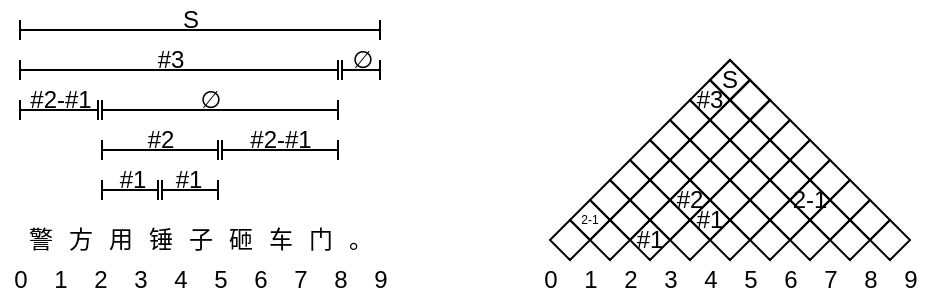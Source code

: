 <mxfile version="15.1.2" type="github" pages="2">
  <diagram id="EyFmpGivz5z6K1X25vsu" name="第 1 页">
    <mxGraphModel dx="539" dy="321" grid="1" gridSize="10" guides="1" tooltips="1" connect="1" arrows="1" fold="1" page="1" pageScale="1" pageWidth="827" pageHeight="1169" math="0" shadow="0">
      <root>
        <mxCell id="0" />
        <mxCell id="1" parent="0" />
        <mxCell id="eCSi_L9bbj4N2d2f0AKq-4" value="方" style="text;html=1;resizable=0;autosize=1;align=center;verticalAlign=middle;points=[];fillColor=none;strokeColor=none;rounded=0;" vertex="1" parent="1">
          <mxGeometry x="100" y="200" width="30" height="20" as="geometry" />
        </mxCell>
        <mxCell id="eCSi_L9bbj4N2d2f0AKq-7" value="警" style="text;html=1;resizable=0;autosize=1;align=center;verticalAlign=middle;points=[];fillColor=none;strokeColor=none;rounded=0;" vertex="1" parent="1">
          <mxGeometry x="80" y="200" width="30" height="20" as="geometry" />
        </mxCell>
        <mxCell id="eCSi_L9bbj4N2d2f0AKq-8" value="用" style="text;html=1;resizable=0;autosize=1;align=center;verticalAlign=middle;points=[];fillColor=none;strokeColor=none;rounded=0;" vertex="1" parent="1">
          <mxGeometry x="120" y="200" width="30" height="20" as="geometry" />
        </mxCell>
        <mxCell id="eCSi_L9bbj4N2d2f0AKq-9" value="锤" style="text;html=1;resizable=0;autosize=1;align=center;verticalAlign=middle;points=[];fillColor=none;strokeColor=none;rounded=0;" vertex="1" parent="1">
          <mxGeometry x="140" y="200" width="30" height="20" as="geometry" />
        </mxCell>
        <mxCell id="eCSi_L9bbj4N2d2f0AKq-10" value="子" style="text;html=1;resizable=0;autosize=1;align=center;verticalAlign=middle;points=[];fillColor=none;strokeColor=none;rounded=0;" vertex="1" parent="1">
          <mxGeometry x="160" y="200" width="30" height="20" as="geometry" />
        </mxCell>
        <mxCell id="eCSi_L9bbj4N2d2f0AKq-11" value="砸" style="text;html=1;resizable=0;autosize=1;align=center;verticalAlign=middle;points=[];fillColor=none;strokeColor=none;rounded=0;" vertex="1" parent="1">
          <mxGeometry x="180" y="200" width="30" height="20" as="geometry" />
        </mxCell>
        <mxCell id="eCSi_L9bbj4N2d2f0AKq-12" value="车" style="text;html=1;resizable=0;autosize=1;align=center;verticalAlign=middle;points=[];fillColor=none;strokeColor=none;rounded=0;" vertex="1" parent="1">
          <mxGeometry x="200" y="200" width="30" height="20" as="geometry" />
        </mxCell>
        <mxCell id="eCSi_L9bbj4N2d2f0AKq-13" value="门" style="text;html=1;resizable=0;autosize=1;align=center;verticalAlign=middle;points=[];fillColor=none;strokeColor=none;rounded=0;" vertex="1" parent="1">
          <mxGeometry x="220" y="200" width="30" height="20" as="geometry" />
        </mxCell>
        <mxCell id="eCSi_L9bbj4N2d2f0AKq-14" value="。" style="text;html=1;resizable=0;autosize=1;align=center;verticalAlign=middle;points=[];fillColor=none;strokeColor=none;rounded=0;" vertex="1" parent="1">
          <mxGeometry x="240" y="200" width="30" height="20" as="geometry" />
        </mxCell>
        <mxCell id="eCSi_L9bbj4N2d2f0AKq-15" value="0" style="text;html=1;resizable=0;autosize=1;align=center;verticalAlign=middle;points=[];fillColor=none;strokeColor=none;rounded=0;" vertex="1" parent="1">
          <mxGeometry x="75" y="220" width="20" height="20" as="geometry" />
        </mxCell>
        <mxCell id="eCSi_L9bbj4N2d2f0AKq-16" value="1" style="text;html=1;resizable=0;autosize=1;align=center;verticalAlign=middle;points=[];fillColor=none;strokeColor=none;rounded=0;" vertex="1" parent="1">
          <mxGeometry x="95" y="220" width="20" height="20" as="geometry" />
        </mxCell>
        <mxCell id="eCSi_L9bbj4N2d2f0AKq-17" value="2" style="text;html=1;resizable=0;autosize=1;align=center;verticalAlign=middle;points=[];fillColor=none;strokeColor=none;rounded=0;" vertex="1" parent="1">
          <mxGeometry x="115" y="220" width="20" height="20" as="geometry" />
        </mxCell>
        <mxCell id="eCSi_L9bbj4N2d2f0AKq-18" value="3" style="text;html=1;resizable=0;autosize=1;align=center;verticalAlign=middle;points=[];fillColor=none;strokeColor=none;rounded=0;" vertex="1" parent="1">
          <mxGeometry x="135" y="220" width="20" height="20" as="geometry" />
        </mxCell>
        <mxCell id="eCSi_L9bbj4N2d2f0AKq-19" value="4" style="text;html=1;resizable=0;autosize=1;align=center;verticalAlign=middle;points=[];fillColor=none;strokeColor=none;rounded=0;" vertex="1" parent="1">
          <mxGeometry x="155" y="220" width="20" height="20" as="geometry" />
        </mxCell>
        <mxCell id="eCSi_L9bbj4N2d2f0AKq-20" value="5" style="text;html=1;resizable=0;autosize=1;align=center;verticalAlign=middle;points=[];fillColor=none;strokeColor=none;rounded=0;" vertex="1" parent="1">
          <mxGeometry x="175" y="220" width="20" height="20" as="geometry" />
        </mxCell>
        <mxCell id="eCSi_L9bbj4N2d2f0AKq-21" value="6" style="text;html=1;resizable=0;autosize=1;align=center;verticalAlign=middle;points=[];fillColor=none;strokeColor=none;rounded=0;" vertex="1" parent="1">
          <mxGeometry x="195" y="220" width="20" height="20" as="geometry" />
        </mxCell>
        <mxCell id="eCSi_L9bbj4N2d2f0AKq-22" value="7" style="text;html=1;resizable=0;autosize=1;align=center;verticalAlign=middle;points=[];fillColor=none;strokeColor=none;rounded=0;" vertex="1" parent="1">
          <mxGeometry x="215" y="220" width="20" height="20" as="geometry" />
        </mxCell>
        <mxCell id="eCSi_L9bbj4N2d2f0AKq-23" value="8" style="text;html=1;resizable=0;autosize=1;align=center;verticalAlign=middle;points=[];fillColor=none;strokeColor=none;rounded=0;" vertex="1" parent="1">
          <mxGeometry x="235" y="220" width="20" height="20" as="geometry" />
        </mxCell>
        <mxCell id="eCSi_L9bbj4N2d2f0AKq-24" value="9" style="text;html=1;resizable=0;autosize=1;align=center;verticalAlign=middle;points=[];fillColor=none;strokeColor=none;rounded=0;" vertex="1" parent="1">
          <mxGeometry x="255" y="220" width="20" height="20" as="geometry" />
        </mxCell>
        <mxCell id="eCSi_L9bbj4N2d2f0AKq-25" value="" style="shape=crossbar;whiteSpace=wrap;html=1;rounded=1;" vertex="1" parent="1">
          <mxGeometry x="85" y="120" width="159" height="10" as="geometry" />
        </mxCell>
        <mxCell id="eCSi_L9bbj4N2d2f0AKq-26" value="" style="shape=crossbar;whiteSpace=wrap;html=1;rounded=1;" vertex="1" parent="1">
          <mxGeometry x="246" y="120" width="19" height="10" as="geometry" />
        </mxCell>
        <mxCell id="eCSi_L9bbj4N2d2f0AKq-27" value="" style="shape=crossbar;whiteSpace=wrap;html=1;rounded=1;" vertex="1" parent="1">
          <mxGeometry x="85" y="140" width="39" height="10" as="geometry" />
        </mxCell>
        <mxCell id="eCSi_L9bbj4N2d2f0AKq-28" value="" style="shape=crossbar;whiteSpace=wrap;html=1;rounded=1;" vertex="1" parent="1">
          <mxGeometry x="126" y="140" width="118" height="10" as="geometry" />
        </mxCell>
        <mxCell id="eCSi_L9bbj4N2d2f0AKq-29" value="" style="shape=crossbar;whiteSpace=wrap;html=1;rounded=1;" vertex="1" parent="1">
          <mxGeometry x="126" y="160" width="58" height="10" as="geometry" />
        </mxCell>
        <mxCell id="eCSi_L9bbj4N2d2f0AKq-32" value="" style="shape=crossbar;whiteSpace=wrap;html=1;rounded=1;" vertex="1" parent="1">
          <mxGeometry x="126" y="180" width="28" height="10" as="geometry" />
        </mxCell>
        <mxCell id="eCSi_L9bbj4N2d2f0AKq-34" value="" style="shape=crossbar;whiteSpace=wrap;html=1;rounded=1;" vertex="1" parent="1">
          <mxGeometry x="186" y="160" width="58" height="10" as="geometry" />
        </mxCell>
        <mxCell id="eCSi_L9bbj4N2d2f0AKq-36" value="" style="shape=crossbar;whiteSpace=wrap;html=1;rounded=1;" vertex="1" parent="1">
          <mxGeometry x="85" y="100" width="180" height="10" as="geometry" />
        </mxCell>
        <mxCell id="eCSi_L9bbj4N2d2f0AKq-38" value="" style="shape=crossbar;whiteSpace=wrap;html=1;rounded=1;" vertex="1" parent="1">
          <mxGeometry x="156" y="180" width="28" height="10" as="geometry" />
        </mxCell>
        <mxCell id="eCSi_L9bbj4N2d2f0AKq-40" value="S" style="text;html=1;resizable=0;autosize=1;align=center;verticalAlign=middle;points=[];fillColor=none;strokeColor=none;rounded=0;" vertex="1" parent="1">
          <mxGeometry x="160" y="90" width="20" height="20" as="geometry" />
        </mxCell>
        <mxCell id="eCSi_L9bbj4N2d2f0AKq-41" value="#3" style="text;html=1;resizable=0;autosize=1;align=center;verticalAlign=middle;points=[];fillColor=none;strokeColor=none;rounded=0;" vertex="1" parent="1">
          <mxGeometry x="145" y="110" width="30" height="20" as="geometry" />
        </mxCell>
        <mxCell id="eCSi_L9bbj4N2d2f0AKq-43" value="&lt;span class=&quot;fontstyle0&quot;&gt;∅&lt;/span&gt; &lt;br/&gt;" style="text;html=1;align=center;verticalAlign=middle;resizable=0;points=[];autosize=1;strokeColor=none;fillColor=none;" vertex="1" parent="1">
          <mxGeometry x="246" y="110" width="20" height="20" as="geometry" />
        </mxCell>
        <mxCell id="eCSi_L9bbj4N2d2f0AKq-44" value="#2-#1" style="text;html=1;resizable=0;autosize=1;align=center;verticalAlign=middle;points=[];fillColor=none;strokeColor=none;rounded=0;" vertex="1" parent="1">
          <mxGeometry x="79.5" y="130" width="50" height="20" as="geometry" />
        </mxCell>
        <mxCell id="eCSi_L9bbj4N2d2f0AKq-45" value="&lt;span class=&quot;fontstyle0&quot;&gt;∅&lt;/span&gt; &lt;br/&gt;" style="text;html=1;align=center;verticalAlign=middle;resizable=0;points=[];autosize=1;strokeColor=none;fillColor=none;" vertex="1" parent="1">
          <mxGeometry x="170" y="130" width="20" height="20" as="geometry" />
        </mxCell>
        <mxCell id="eCSi_L9bbj4N2d2f0AKq-46" value="#2" style="text;html=1;resizable=0;autosize=1;align=center;verticalAlign=middle;points=[];fillColor=none;strokeColor=none;rounded=0;" vertex="1" parent="1">
          <mxGeometry x="140" y="150" width="30" height="20" as="geometry" />
        </mxCell>
        <mxCell id="eCSi_L9bbj4N2d2f0AKq-47" value="#2-#1" style="text;html=1;resizable=0;autosize=1;align=center;verticalAlign=middle;points=[];fillColor=none;strokeColor=none;rounded=0;" vertex="1" parent="1">
          <mxGeometry x="190" y="150" width="50" height="20" as="geometry" />
        </mxCell>
        <mxCell id="eCSi_L9bbj4N2d2f0AKq-48" value="#1" style="text;html=1;resizable=0;autosize=1;align=center;verticalAlign=middle;points=[];fillColor=none;strokeColor=none;rounded=0;" vertex="1" parent="1">
          <mxGeometry x="126" y="170" width="30" height="20" as="geometry" />
        </mxCell>
        <mxCell id="eCSi_L9bbj4N2d2f0AKq-49" value="#1" style="text;html=1;resizable=0;autosize=1;align=center;verticalAlign=middle;points=[];fillColor=none;strokeColor=none;rounded=0;" vertex="1" parent="1">
          <mxGeometry x="154" y="170" width="30" height="20" as="geometry" />
        </mxCell>
        <mxCell id="my40iXNrcOIp3V7DHeEf-1" value="" style="strokeWidth=1;html=1;shape=mxgraph.flowchart.decision;whiteSpace=wrap;fillColor=none;" vertex="1" parent="1">
          <mxGeometry x="430" y="120" width="20" height="20" as="geometry" />
        </mxCell>
        <mxCell id="my40iXNrcOIp3V7DHeEf-2" value="" style="strokeWidth=1;html=1;shape=mxgraph.flowchart.decision;whiteSpace=wrap;fillColor=none;" vertex="1" parent="1">
          <mxGeometry x="440" y="130" width="20" height="20" as="geometry" />
        </mxCell>
        <mxCell id="my40iXNrcOIp3V7DHeEf-3" value="" style="strokeWidth=1;html=1;shape=mxgraph.flowchart.decision;whiteSpace=wrap;fillColor=none;" vertex="1" parent="1">
          <mxGeometry x="450" y="140" width="20" height="20" as="geometry" />
        </mxCell>
        <mxCell id="my40iXNrcOIp3V7DHeEf-4" value="" style="strokeWidth=1;html=1;shape=mxgraph.flowchart.decision;whiteSpace=wrap;fillColor=none;" vertex="1" parent="1">
          <mxGeometry x="460" y="150" width="20" height="20" as="geometry" />
        </mxCell>
        <mxCell id="my40iXNrcOIp3V7DHeEf-5" value="" style="strokeWidth=1;html=1;shape=mxgraph.flowchart.decision;whiteSpace=wrap;fillColor=none;" vertex="1" parent="1">
          <mxGeometry x="470" y="160" width="20" height="20" as="geometry" />
        </mxCell>
        <mxCell id="my40iXNrcOIp3V7DHeEf-6" value="" style="strokeWidth=1;html=1;shape=mxgraph.flowchart.decision;whiteSpace=wrap;fillColor=none;" vertex="1" parent="1">
          <mxGeometry x="480" y="170" width="20" height="20" as="geometry" />
        </mxCell>
        <mxCell id="my40iXNrcOIp3V7DHeEf-7" value="" style="strokeWidth=1;html=1;shape=mxgraph.flowchart.decision;whiteSpace=wrap;fillColor=none;" vertex="1" parent="1">
          <mxGeometry x="490" y="180" width="20" height="20" as="geometry" />
        </mxCell>
        <mxCell id="my40iXNrcOIp3V7DHeEf-8" value="" style="strokeWidth=1;html=1;shape=mxgraph.flowchart.decision;whiteSpace=wrap;fillColor=none;" vertex="1" parent="1">
          <mxGeometry x="500" y="190" width="20" height="20" as="geometry" />
        </mxCell>
        <mxCell id="my40iXNrcOIp3V7DHeEf-9" value="" style="strokeWidth=1;html=1;shape=mxgraph.flowchart.decision;whiteSpace=wrap;fillColor=none;" vertex="1" parent="1">
          <mxGeometry x="510" y="200" width="20" height="20" as="geometry" />
        </mxCell>
        <mxCell id="my40iXNrcOIp3V7DHeEf-10" value="S" style="strokeWidth=1;html=1;shape=mxgraph.flowchart.decision;whiteSpace=wrap;fillColor=none;" vertex="1" parent="1">
          <mxGeometry x="430" y="120" width="20" height="20" as="geometry" />
        </mxCell>
        <mxCell id="my40iXNrcOIp3V7DHeEf-11" value="" style="strokeWidth=1;html=1;shape=mxgraph.flowchart.decision;whiteSpace=wrap;fillColor=none;" vertex="1" parent="1">
          <mxGeometry x="440" y="130" width="20" height="20" as="geometry" />
        </mxCell>
        <mxCell id="my40iXNrcOIp3V7DHeEf-12" value="" style="strokeWidth=1;html=1;shape=mxgraph.flowchart.decision;whiteSpace=wrap;fillColor=none;" vertex="1" parent="1">
          <mxGeometry x="440" y="150" width="20" height="20" as="geometry" />
        </mxCell>
        <mxCell id="my40iXNrcOIp3V7DHeEf-13" value="" style="strokeWidth=1;html=1;shape=mxgraph.flowchart.decision;whiteSpace=wrap;fillColor=none;" vertex="1" parent="1">
          <mxGeometry x="450" y="160" width="20" height="20" as="geometry" />
        </mxCell>
        <mxCell id="my40iXNrcOIp3V7DHeEf-14" value="" style="strokeWidth=1;html=1;shape=mxgraph.flowchart.decision;whiteSpace=wrap;fillColor=none;" vertex="1" parent="1">
          <mxGeometry x="460" y="170" width="20" height="20" as="geometry" />
        </mxCell>
        <mxCell id="my40iXNrcOIp3V7DHeEf-15" value="2-1" style="strokeWidth=1;html=1;shape=mxgraph.flowchart.decision;whiteSpace=wrap;fillColor=none;" vertex="1" parent="1">
          <mxGeometry x="470" y="180" width="20" height="20" as="geometry" />
        </mxCell>
        <mxCell id="my40iXNrcOIp3V7DHeEf-16" value="" style="strokeWidth=1;html=1;shape=mxgraph.flowchart.decision;whiteSpace=wrap;fillColor=none;" vertex="1" parent="1">
          <mxGeometry x="480" y="190" width="20" height="20" as="geometry" />
        </mxCell>
        <mxCell id="my40iXNrcOIp3V7DHeEf-17" value="" style="strokeWidth=1;html=1;shape=mxgraph.flowchart.decision;whiteSpace=wrap;fillColor=none;" vertex="1" parent="1">
          <mxGeometry x="490" y="200" width="20" height="20" as="geometry" />
        </mxCell>
        <mxCell id="my40iXNrcOIp3V7DHeEf-18" value="#3" style="strokeWidth=1;html=1;shape=mxgraph.flowchart.decision;whiteSpace=wrap;fillColor=none;" vertex="1" parent="1">
          <mxGeometry x="420" y="130" width="20" height="20" as="geometry" />
        </mxCell>
        <mxCell id="my40iXNrcOIp3V7DHeEf-19" value="" style="strokeWidth=1;html=1;shape=mxgraph.flowchart.decision;whiteSpace=wrap;fillColor=none;" vertex="1" parent="1">
          <mxGeometry x="430" y="140" width="20" height="20" as="geometry" />
        </mxCell>
        <mxCell id="my40iXNrcOIp3V7DHeEf-20" value="" style="strokeWidth=1;html=1;shape=mxgraph.flowchart.decision;whiteSpace=wrap;fillColor=none;" vertex="1" parent="1">
          <mxGeometry x="430" y="160" width="20" height="20" as="geometry" />
        </mxCell>
        <mxCell id="my40iXNrcOIp3V7DHeEf-21" value="" style="strokeWidth=1;html=1;shape=mxgraph.flowchart.decision;whiteSpace=wrap;fillColor=none;" vertex="1" parent="1">
          <mxGeometry x="440" y="170" width="20" height="20" as="geometry" />
        </mxCell>
        <mxCell id="my40iXNrcOIp3V7DHeEf-22" value="" style="strokeWidth=1;html=1;shape=mxgraph.flowchart.decision;whiteSpace=wrap;fillColor=none;" vertex="1" parent="1">
          <mxGeometry x="450" y="180" width="20" height="20" as="geometry" />
        </mxCell>
        <mxCell id="my40iXNrcOIp3V7DHeEf-23" value="" style="strokeWidth=1;html=1;shape=mxgraph.flowchart.decision;whiteSpace=wrap;fillColor=none;" vertex="1" parent="1">
          <mxGeometry x="460" y="190" width="20" height="20" as="geometry" />
        </mxCell>
        <mxCell id="my40iXNrcOIp3V7DHeEf-24" value="" style="strokeWidth=1;html=1;shape=mxgraph.flowchart.decision;whiteSpace=wrap;fillColor=none;" vertex="1" parent="1">
          <mxGeometry x="470" y="200" width="20" height="20" as="geometry" />
        </mxCell>
        <mxCell id="my40iXNrcOIp3V7DHeEf-25" value="" style="strokeWidth=1;html=1;shape=mxgraph.flowchart.decision;whiteSpace=wrap;fillColor=none;" vertex="1" parent="1">
          <mxGeometry x="410" y="140" width="20" height="20" as="geometry" />
        </mxCell>
        <mxCell id="my40iXNrcOIp3V7DHeEf-26" value="" style="strokeWidth=1;html=1;shape=mxgraph.flowchart.decision;whiteSpace=wrap;fillColor=none;" vertex="1" parent="1">
          <mxGeometry x="420" y="150" width="20" height="20" as="geometry" />
        </mxCell>
        <mxCell id="my40iXNrcOIp3V7DHeEf-27" value="" style="strokeWidth=1;html=1;shape=mxgraph.flowchart.decision;whiteSpace=wrap;fillColor=none;" vertex="1" parent="1">
          <mxGeometry x="420" y="170" width="20" height="20" as="geometry" />
        </mxCell>
        <mxCell id="my40iXNrcOIp3V7DHeEf-28" value="" style="strokeWidth=1;html=1;shape=mxgraph.flowchart.decision;whiteSpace=wrap;fillColor=none;" vertex="1" parent="1">
          <mxGeometry x="430" y="180" width="20" height="20" as="geometry" />
        </mxCell>
        <mxCell id="my40iXNrcOIp3V7DHeEf-29" value="" style="strokeWidth=1;html=1;shape=mxgraph.flowchart.decision;whiteSpace=wrap;fillColor=none;" vertex="1" parent="1">
          <mxGeometry x="440" y="190" width="20" height="20" as="geometry" />
        </mxCell>
        <mxCell id="my40iXNrcOIp3V7DHeEf-30" value="" style="strokeWidth=1;html=1;shape=mxgraph.flowchart.decision;whiteSpace=wrap;fillColor=none;" vertex="1" parent="1">
          <mxGeometry x="450" y="200" width="20" height="20" as="geometry" />
        </mxCell>
        <mxCell id="my40iXNrcOIp3V7DHeEf-31" value="" style="strokeWidth=1;html=1;shape=mxgraph.flowchart.decision;whiteSpace=wrap;fillColor=none;" vertex="1" parent="1">
          <mxGeometry x="400" y="150" width="20" height="20" as="geometry" />
        </mxCell>
        <mxCell id="my40iXNrcOIp3V7DHeEf-32" value="" style="strokeWidth=1;html=1;shape=mxgraph.flowchart.decision;whiteSpace=wrap;fillColor=none;" vertex="1" parent="1">
          <mxGeometry x="410" y="160" width="20" height="20" as="geometry" />
        </mxCell>
        <mxCell id="my40iXNrcOIp3V7DHeEf-33" value="" style="strokeWidth=1;html=1;shape=mxgraph.flowchart.decision;whiteSpace=wrap;fillColor=none;" vertex="1" parent="1">
          <mxGeometry x="390" y="160" width="20" height="20" as="geometry" />
        </mxCell>
        <mxCell id="my40iXNrcOIp3V7DHeEf-34" value="" style="strokeWidth=1;html=1;shape=mxgraph.flowchart.decision;whiteSpace=wrap;fillColor=none;" vertex="1" parent="1">
          <mxGeometry x="400" y="170" width="20" height="20" as="geometry" />
        </mxCell>
        <mxCell id="my40iXNrcOIp3V7DHeEf-35" value="#2" style="strokeWidth=1;html=1;shape=mxgraph.flowchart.decision;whiteSpace=wrap;fillColor=none;" vertex="1" parent="1">
          <mxGeometry x="410" y="180" width="20" height="20" as="geometry" />
        </mxCell>
        <mxCell id="my40iXNrcOIp3V7DHeEf-36" value="#1" style="strokeWidth=1;html=1;shape=mxgraph.flowchart.decision;whiteSpace=wrap;fillColor=none;" vertex="1" parent="1">
          <mxGeometry x="420" y="190" width="20" height="20" as="geometry" />
        </mxCell>
        <mxCell id="my40iXNrcOIp3V7DHeEf-37" value="" style="strokeWidth=1;html=1;shape=mxgraph.flowchart.decision;whiteSpace=wrap;fillColor=none;" vertex="1" parent="1">
          <mxGeometry x="430" y="200" width="20" height="20" as="geometry" />
        </mxCell>
        <mxCell id="my40iXNrcOIp3V7DHeEf-38" value="" style="strokeWidth=1;html=1;shape=mxgraph.flowchart.decision;whiteSpace=wrap;fillColor=none;" vertex="1" parent="1">
          <mxGeometry x="380" y="170" width="20" height="20" as="geometry" />
        </mxCell>
        <mxCell id="my40iXNrcOIp3V7DHeEf-39" value="" style="strokeWidth=1;html=1;shape=mxgraph.flowchart.decision;whiteSpace=wrap;fillColor=none;" vertex="1" parent="1">
          <mxGeometry x="390" y="180" width="20" height="20" as="geometry" />
        </mxCell>
        <mxCell id="my40iXNrcOIp3V7DHeEf-40" value="" style="strokeWidth=1;html=1;shape=mxgraph.flowchart.decision;whiteSpace=wrap;fillColor=none;" vertex="1" parent="1">
          <mxGeometry x="400" y="190" width="20" height="20" as="geometry" />
        </mxCell>
        <mxCell id="my40iXNrcOIp3V7DHeEf-41" value="" style="strokeWidth=1;html=1;shape=mxgraph.flowchart.decision;whiteSpace=wrap;fillColor=none;" vertex="1" parent="1">
          <mxGeometry x="410" y="200" width="20" height="20" as="geometry" />
        </mxCell>
        <mxCell id="my40iXNrcOIp3V7DHeEf-42" value="" style="strokeWidth=1;html=1;shape=mxgraph.flowchart.decision;whiteSpace=wrap;fillColor=none;" vertex="1" parent="1">
          <mxGeometry x="370" y="180" width="20" height="20" as="geometry" />
        </mxCell>
        <mxCell id="my40iXNrcOIp3V7DHeEf-43" value="" style="strokeWidth=1;html=1;shape=mxgraph.flowchart.decision;whiteSpace=wrap;fillColor=none;" vertex="1" parent="1">
          <mxGeometry x="380" y="190" width="20" height="20" as="geometry" />
        </mxCell>
        <mxCell id="my40iXNrcOIp3V7DHeEf-44" value="#1" style="strokeWidth=1;html=1;shape=mxgraph.flowchart.decision;whiteSpace=wrap;fillColor=none;" vertex="1" parent="1">
          <mxGeometry x="390" y="200" width="20" height="20" as="geometry" />
        </mxCell>
        <mxCell id="my40iXNrcOIp3V7DHeEf-45" value="&lt;font style=&quot;font-size: 6px&quot;&gt;2-1&lt;/font&gt;" style="strokeWidth=1;html=1;shape=mxgraph.flowchart.decision;whiteSpace=wrap;fillColor=none;fontSize=6;" vertex="1" parent="1">
          <mxGeometry x="360" y="190" width="20" height="20" as="geometry" />
        </mxCell>
        <mxCell id="my40iXNrcOIp3V7DHeEf-46" value="" style="strokeWidth=1;html=1;shape=mxgraph.flowchart.decision;whiteSpace=wrap;fillColor=none;" vertex="1" parent="1">
          <mxGeometry x="370" y="200" width="20" height="20" as="geometry" />
        </mxCell>
        <mxCell id="my40iXNrcOIp3V7DHeEf-47" value="" style="strokeWidth=1;html=1;shape=mxgraph.flowchart.decision;whiteSpace=wrap;fillColor=none;" vertex="1" parent="1">
          <mxGeometry x="350" y="200" width="20" height="20" as="geometry" />
        </mxCell>
        <mxCell id="my40iXNrcOIp3V7DHeEf-48" value="0" style="text;html=1;resizable=0;autosize=1;align=center;verticalAlign=middle;points=[];fillColor=none;strokeColor=none;rounded=0;" vertex="1" parent="1">
          <mxGeometry x="340" y="220" width="20" height="20" as="geometry" />
        </mxCell>
        <mxCell id="my40iXNrcOIp3V7DHeEf-49" value="1" style="text;html=1;resizable=0;autosize=1;align=center;verticalAlign=middle;points=[];fillColor=none;strokeColor=none;rounded=0;" vertex="1" parent="1">
          <mxGeometry x="360" y="220" width="20" height="20" as="geometry" />
        </mxCell>
        <mxCell id="my40iXNrcOIp3V7DHeEf-50" value="2" style="text;html=1;resizable=0;autosize=1;align=center;verticalAlign=middle;points=[];fillColor=none;strokeColor=none;rounded=0;" vertex="1" parent="1">
          <mxGeometry x="380" y="220" width="20" height="20" as="geometry" />
        </mxCell>
        <mxCell id="my40iXNrcOIp3V7DHeEf-51" value="3" style="text;html=1;resizable=0;autosize=1;align=center;verticalAlign=middle;points=[];fillColor=none;strokeColor=none;rounded=0;" vertex="1" parent="1">
          <mxGeometry x="400" y="220" width="20" height="20" as="geometry" />
        </mxCell>
        <mxCell id="my40iXNrcOIp3V7DHeEf-52" value="4" style="text;html=1;resizable=0;autosize=1;align=center;verticalAlign=middle;points=[];fillColor=none;strokeColor=none;rounded=0;" vertex="1" parent="1">
          <mxGeometry x="420" y="220" width="20" height="20" as="geometry" />
        </mxCell>
        <mxCell id="my40iXNrcOIp3V7DHeEf-53" value="5" style="text;html=1;resizable=0;autosize=1;align=center;verticalAlign=middle;points=[];fillColor=none;strokeColor=none;rounded=0;" vertex="1" parent="1">
          <mxGeometry x="440" y="220" width="20" height="20" as="geometry" />
        </mxCell>
        <mxCell id="my40iXNrcOIp3V7DHeEf-54" value="6" style="text;html=1;resizable=0;autosize=1;align=center;verticalAlign=middle;points=[];fillColor=none;strokeColor=none;rounded=0;" vertex="1" parent="1">
          <mxGeometry x="460" y="220" width="20" height="20" as="geometry" />
        </mxCell>
        <mxCell id="my40iXNrcOIp3V7DHeEf-55" value="7" style="text;html=1;resizable=0;autosize=1;align=center;verticalAlign=middle;points=[];fillColor=none;strokeColor=none;rounded=0;" vertex="1" parent="1">
          <mxGeometry x="480" y="220" width="20" height="20" as="geometry" />
        </mxCell>
        <mxCell id="my40iXNrcOIp3V7DHeEf-56" value="8" style="text;html=1;resizable=0;autosize=1;align=center;verticalAlign=middle;points=[];fillColor=none;strokeColor=none;rounded=0;" vertex="1" parent="1">
          <mxGeometry x="500" y="220" width="20" height="20" as="geometry" />
        </mxCell>
        <mxCell id="my40iXNrcOIp3V7DHeEf-57" value="9" style="text;html=1;resizable=0;autosize=1;align=center;verticalAlign=middle;points=[];fillColor=none;strokeColor=none;rounded=0;" vertex="1" parent="1">
          <mxGeometry x="520" y="220" width="20" height="20" as="geometry" />
        </mxCell>
      </root>
    </mxGraphModel>
  </diagram>
  <diagram id="JzCyQYxcee0qtIUECq4x" name="第 2 页">
    <mxGraphModel dx="777" dy="462" grid="1" gridSize="10" guides="1" tooltips="1" connect="1" arrows="1" fold="1" page="1" pageScale="1" pageWidth="827" pageHeight="1169" math="0" shadow="0">
      <root>
        <mxCell id="cXgA-AUDDl0KsnoSkkIn-0" />
        <mxCell id="cXgA-AUDDl0KsnoSkkIn-1" parent="cXgA-AUDDl0KsnoSkkIn-0" />
        <mxCell id="v6U7Ll9zqSVy8w7w3gse-65" value="" style="strokeWidth=1;html=1;shape=mxgraph.flowchart.decision;whiteSpace=wrap;fillColor=none;" vertex="1" parent="cXgA-AUDDl0KsnoSkkIn-1">
          <mxGeometry x="452" y="320" width="20" height="20" as="geometry" />
        </mxCell>
        <mxCell id="v6U7Ll9zqSVy8w7w3gse-66" value="" style="strokeWidth=1;html=1;shape=mxgraph.flowchart.decision;whiteSpace=wrap;fillColor=none;" vertex="1" parent="cXgA-AUDDl0KsnoSkkIn-1">
          <mxGeometry x="462" y="330" width="20" height="20" as="geometry" />
        </mxCell>
        <mxCell id="v6U7Ll9zqSVy8w7w3gse-67" value="" style="strokeWidth=1;html=1;shape=mxgraph.flowchart.decision;whiteSpace=wrap;fillColor=none;" vertex="1" parent="cXgA-AUDDl0KsnoSkkIn-1">
          <mxGeometry x="472" y="340" width="20" height="20" as="geometry" />
        </mxCell>
        <mxCell id="v6U7Ll9zqSVy8w7w3gse-68" value="" style="strokeWidth=1;html=1;shape=mxgraph.flowchart.decision;whiteSpace=wrap;fillColor=none;" vertex="1" parent="cXgA-AUDDl0KsnoSkkIn-1">
          <mxGeometry x="482" y="350" width="20" height="20" as="geometry" />
        </mxCell>
        <mxCell id="v6U7Ll9zqSVy8w7w3gse-69" value="" style="strokeWidth=1;html=1;shape=mxgraph.flowchart.decision;whiteSpace=wrap;fillColor=none;" vertex="1" parent="cXgA-AUDDl0KsnoSkkIn-1">
          <mxGeometry x="492" y="360" width="20" height="20" as="geometry" />
        </mxCell>
        <mxCell id="v6U7Ll9zqSVy8w7w3gse-70" value="" style="strokeWidth=1;html=1;shape=mxgraph.flowchart.decision;whiteSpace=wrap;fillColor=none;" vertex="1" parent="cXgA-AUDDl0KsnoSkkIn-1">
          <mxGeometry x="502" y="370" width="20" height="20" as="geometry" />
        </mxCell>
        <mxCell id="v6U7Ll9zqSVy8w7w3gse-71" value="" style="strokeWidth=1;html=1;shape=mxgraph.flowchart.decision;whiteSpace=wrap;fillColor=none;" vertex="1" parent="cXgA-AUDDl0KsnoSkkIn-1">
          <mxGeometry x="512" y="380" width="20" height="20" as="geometry" />
        </mxCell>
        <mxCell id="v6U7Ll9zqSVy8w7w3gse-72" value="" style="strokeWidth=1;html=1;shape=mxgraph.flowchart.decision;whiteSpace=wrap;fillColor=none;" vertex="1" parent="cXgA-AUDDl0KsnoSkkIn-1">
          <mxGeometry x="522" y="390" width="20" height="20" as="geometry" />
        </mxCell>
        <mxCell id="v6U7Ll9zqSVy8w7w3gse-73" value="" style="strokeWidth=1;html=1;shape=mxgraph.flowchart.decision;whiteSpace=wrap;fillColor=none;" vertex="1" parent="cXgA-AUDDl0KsnoSkkIn-1">
          <mxGeometry x="532" y="400" width="20" height="20" as="geometry" />
        </mxCell>
        <mxCell id="v6U7Ll9zqSVy8w7w3gse-83" value="S" style="strokeWidth=1;html=1;shape=mxgraph.flowchart.decision;whiteSpace=wrap;fillColor=none;" vertex="1" parent="cXgA-AUDDl0KsnoSkkIn-1">
          <mxGeometry x="452" y="320" width="20" height="20" as="geometry" />
        </mxCell>
        <mxCell id="v6U7Ll9zqSVy8w7w3gse-84" value="" style="strokeWidth=1;html=1;shape=mxgraph.flowchart.decision;whiteSpace=wrap;fillColor=none;" vertex="1" parent="cXgA-AUDDl0KsnoSkkIn-1">
          <mxGeometry x="462" y="330" width="20" height="20" as="geometry" />
        </mxCell>
        <mxCell id="v6U7Ll9zqSVy8w7w3gse-85" value="" style="strokeWidth=1;html=1;shape=mxgraph.flowchart.decision;whiteSpace=wrap;fillColor=none;" vertex="1" parent="cXgA-AUDDl0KsnoSkkIn-1">
          <mxGeometry x="462" y="350" width="20" height="20" as="geometry" />
        </mxCell>
        <mxCell id="v6U7Ll9zqSVy8w7w3gse-86" value="" style="strokeWidth=1;html=1;shape=mxgraph.flowchart.decision;whiteSpace=wrap;fillColor=none;" vertex="1" parent="cXgA-AUDDl0KsnoSkkIn-1">
          <mxGeometry x="472" y="360" width="20" height="20" as="geometry" />
        </mxCell>
        <mxCell id="v6U7Ll9zqSVy8w7w3gse-87" value="" style="strokeWidth=1;html=1;shape=mxgraph.flowchart.decision;whiteSpace=wrap;fillColor=none;" vertex="1" parent="cXgA-AUDDl0KsnoSkkIn-1">
          <mxGeometry x="482" y="370" width="20" height="20" as="geometry" />
        </mxCell>
        <mxCell id="v6U7Ll9zqSVy8w7w3gse-88" value="2-1" style="strokeWidth=1;html=1;shape=mxgraph.flowchart.decision;whiteSpace=wrap;fillColor=none;" vertex="1" parent="cXgA-AUDDl0KsnoSkkIn-1">
          <mxGeometry x="492" y="380" width="20" height="20" as="geometry" />
        </mxCell>
        <mxCell id="v6U7Ll9zqSVy8w7w3gse-89" value="" style="strokeWidth=1;html=1;shape=mxgraph.flowchart.decision;whiteSpace=wrap;fillColor=none;" vertex="1" parent="cXgA-AUDDl0KsnoSkkIn-1">
          <mxGeometry x="502" y="390" width="20" height="20" as="geometry" />
        </mxCell>
        <mxCell id="v6U7Ll9zqSVy8w7w3gse-90" value="" style="strokeWidth=1;html=1;shape=mxgraph.flowchart.decision;whiteSpace=wrap;fillColor=none;" vertex="1" parent="cXgA-AUDDl0KsnoSkkIn-1">
          <mxGeometry x="512" y="400" width="20" height="20" as="geometry" />
        </mxCell>
        <mxCell id="v6U7Ll9zqSVy8w7w3gse-92" value="#3" style="strokeWidth=1;html=1;shape=mxgraph.flowchart.decision;whiteSpace=wrap;fillColor=none;" vertex="1" parent="cXgA-AUDDl0KsnoSkkIn-1">
          <mxGeometry x="442" y="330" width="20" height="20" as="geometry" />
        </mxCell>
        <mxCell id="v6U7Ll9zqSVy8w7w3gse-93" value="" style="strokeWidth=1;html=1;shape=mxgraph.flowchart.decision;whiteSpace=wrap;fillColor=none;" vertex="1" parent="cXgA-AUDDl0KsnoSkkIn-1">
          <mxGeometry x="452" y="340" width="20" height="20" as="geometry" />
        </mxCell>
        <mxCell id="v6U7Ll9zqSVy8w7w3gse-94" value="" style="strokeWidth=1;html=1;shape=mxgraph.flowchart.decision;whiteSpace=wrap;fillColor=none;" vertex="1" parent="cXgA-AUDDl0KsnoSkkIn-1">
          <mxGeometry x="452" y="360" width="20" height="20" as="geometry" />
        </mxCell>
        <mxCell id="v6U7Ll9zqSVy8w7w3gse-95" value="" style="strokeWidth=1;html=1;shape=mxgraph.flowchart.decision;whiteSpace=wrap;fillColor=none;" vertex="1" parent="cXgA-AUDDl0KsnoSkkIn-1">
          <mxGeometry x="462" y="370" width="20" height="20" as="geometry" />
        </mxCell>
        <mxCell id="v6U7Ll9zqSVy8w7w3gse-96" value="" style="strokeWidth=1;html=1;shape=mxgraph.flowchart.decision;whiteSpace=wrap;fillColor=none;" vertex="1" parent="cXgA-AUDDl0KsnoSkkIn-1">
          <mxGeometry x="472" y="380" width="20" height="20" as="geometry" />
        </mxCell>
        <mxCell id="v6U7Ll9zqSVy8w7w3gse-97" value="" style="strokeWidth=1;html=1;shape=mxgraph.flowchart.decision;whiteSpace=wrap;fillColor=none;" vertex="1" parent="cXgA-AUDDl0KsnoSkkIn-1">
          <mxGeometry x="482" y="390" width="20" height="20" as="geometry" />
        </mxCell>
        <mxCell id="v6U7Ll9zqSVy8w7w3gse-98" value="" style="strokeWidth=1;html=1;shape=mxgraph.flowchart.decision;whiteSpace=wrap;fillColor=none;" vertex="1" parent="cXgA-AUDDl0KsnoSkkIn-1">
          <mxGeometry x="492" y="400" width="20" height="20" as="geometry" />
        </mxCell>
        <mxCell id="v6U7Ll9zqSVy8w7w3gse-101" value="" style="strokeWidth=1;html=1;shape=mxgraph.flowchart.decision;whiteSpace=wrap;fillColor=none;" vertex="1" parent="cXgA-AUDDl0KsnoSkkIn-1">
          <mxGeometry x="432" y="340" width="20" height="20" as="geometry" />
        </mxCell>
        <mxCell id="v6U7Ll9zqSVy8w7w3gse-102" value="" style="strokeWidth=1;html=1;shape=mxgraph.flowchart.decision;whiteSpace=wrap;fillColor=none;" vertex="1" parent="cXgA-AUDDl0KsnoSkkIn-1">
          <mxGeometry x="442" y="350" width="20" height="20" as="geometry" />
        </mxCell>
        <mxCell id="v6U7Ll9zqSVy8w7w3gse-103" value="" style="strokeWidth=1;html=1;shape=mxgraph.flowchart.decision;whiteSpace=wrap;fillColor=none;" vertex="1" parent="cXgA-AUDDl0KsnoSkkIn-1">
          <mxGeometry x="442" y="370" width="20" height="20" as="geometry" />
        </mxCell>
        <mxCell id="v6U7Ll9zqSVy8w7w3gse-104" value="" style="strokeWidth=1;html=1;shape=mxgraph.flowchart.decision;whiteSpace=wrap;fillColor=none;" vertex="1" parent="cXgA-AUDDl0KsnoSkkIn-1">
          <mxGeometry x="452" y="380" width="20" height="20" as="geometry" />
        </mxCell>
        <mxCell id="v6U7Ll9zqSVy8w7w3gse-105" value="" style="strokeWidth=1;html=1;shape=mxgraph.flowchart.decision;whiteSpace=wrap;fillColor=none;" vertex="1" parent="cXgA-AUDDl0KsnoSkkIn-1">
          <mxGeometry x="462" y="390" width="20" height="20" as="geometry" />
        </mxCell>
        <mxCell id="v6U7Ll9zqSVy8w7w3gse-106" value="" style="strokeWidth=1;html=1;shape=mxgraph.flowchart.decision;whiteSpace=wrap;fillColor=none;" vertex="1" parent="cXgA-AUDDl0KsnoSkkIn-1">
          <mxGeometry x="472" y="400" width="20" height="20" as="geometry" />
        </mxCell>
        <mxCell id="v6U7Ll9zqSVy8w7w3gse-110" value="" style="strokeWidth=1;html=1;shape=mxgraph.flowchart.decision;whiteSpace=wrap;fillColor=none;" vertex="1" parent="cXgA-AUDDl0KsnoSkkIn-1">
          <mxGeometry x="422" y="350" width="20" height="20" as="geometry" />
        </mxCell>
        <mxCell id="v6U7Ll9zqSVy8w7w3gse-111" value="" style="strokeWidth=1;html=1;shape=mxgraph.flowchart.decision;whiteSpace=wrap;fillColor=none;" vertex="1" parent="cXgA-AUDDl0KsnoSkkIn-1">
          <mxGeometry x="432" y="360" width="20" height="20" as="geometry" />
        </mxCell>
        <mxCell id="v6U7Ll9zqSVy8w7w3gse-112" value="" style="strokeWidth=1;html=1;shape=mxgraph.flowchart.decision;whiteSpace=wrap;fillColor=none;" vertex="1" parent="cXgA-AUDDl0KsnoSkkIn-1">
          <mxGeometry x="412" y="360" width="20" height="20" as="geometry" />
        </mxCell>
        <mxCell id="v6U7Ll9zqSVy8w7w3gse-113" value="" style="strokeWidth=1;html=1;shape=mxgraph.flowchart.decision;whiteSpace=wrap;fillColor=none;" vertex="1" parent="cXgA-AUDDl0KsnoSkkIn-1">
          <mxGeometry x="422" y="370" width="20" height="20" as="geometry" />
        </mxCell>
        <mxCell id="v6U7Ll9zqSVy8w7w3gse-114" value="#2" style="strokeWidth=1;html=1;shape=mxgraph.flowchart.decision;whiteSpace=wrap;fillColor=none;" vertex="1" parent="cXgA-AUDDl0KsnoSkkIn-1">
          <mxGeometry x="432" y="380" width="20" height="20" as="geometry" />
        </mxCell>
        <mxCell id="v6U7Ll9zqSVy8w7w3gse-115" value="#1" style="strokeWidth=1;html=1;shape=mxgraph.flowchart.decision;whiteSpace=wrap;fillColor=none;" vertex="1" parent="cXgA-AUDDl0KsnoSkkIn-1">
          <mxGeometry x="442" y="390" width="20" height="20" as="geometry" />
        </mxCell>
        <mxCell id="v6U7Ll9zqSVy8w7w3gse-116" value="" style="strokeWidth=1;html=1;shape=mxgraph.flowchart.decision;whiteSpace=wrap;fillColor=none;" vertex="1" parent="cXgA-AUDDl0KsnoSkkIn-1">
          <mxGeometry x="452" y="400" width="20" height="20" as="geometry" />
        </mxCell>
        <mxCell id="v6U7Ll9zqSVy8w7w3gse-121" value="" style="strokeWidth=1;html=1;shape=mxgraph.flowchart.decision;whiteSpace=wrap;fillColor=none;" vertex="1" parent="cXgA-AUDDl0KsnoSkkIn-1">
          <mxGeometry x="402" y="370" width="20" height="20" as="geometry" />
        </mxCell>
        <mxCell id="v6U7Ll9zqSVy8w7w3gse-122" value="" style="strokeWidth=1;html=1;shape=mxgraph.flowchart.decision;whiteSpace=wrap;fillColor=none;" vertex="1" parent="cXgA-AUDDl0KsnoSkkIn-1">
          <mxGeometry x="412" y="380" width="20" height="20" as="geometry" />
        </mxCell>
        <mxCell id="v6U7Ll9zqSVy8w7w3gse-123" value="" style="strokeWidth=1;html=1;shape=mxgraph.flowchart.decision;whiteSpace=wrap;fillColor=none;" vertex="1" parent="cXgA-AUDDl0KsnoSkkIn-1">
          <mxGeometry x="422" y="390" width="20" height="20" as="geometry" />
        </mxCell>
        <mxCell id="v6U7Ll9zqSVy8w7w3gse-124" value="" style="strokeWidth=1;html=1;shape=mxgraph.flowchart.decision;whiteSpace=wrap;fillColor=none;" vertex="1" parent="cXgA-AUDDl0KsnoSkkIn-1">
          <mxGeometry x="432" y="400" width="20" height="20" as="geometry" />
        </mxCell>
        <mxCell id="v6U7Ll9zqSVy8w7w3gse-130" value="" style="strokeWidth=1;html=1;shape=mxgraph.flowchart.decision;whiteSpace=wrap;fillColor=none;" vertex="1" parent="cXgA-AUDDl0KsnoSkkIn-1">
          <mxGeometry x="392" y="380" width="20" height="20" as="geometry" />
        </mxCell>
        <mxCell id="v6U7Ll9zqSVy8w7w3gse-131" value="" style="strokeWidth=1;html=1;shape=mxgraph.flowchart.decision;whiteSpace=wrap;fillColor=none;" vertex="1" parent="cXgA-AUDDl0KsnoSkkIn-1">
          <mxGeometry x="402" y="390" width="20" height="20" as="geometry" />
        </mxCell>
        <mxCell id="v6U7Ll9zqSVy8w7w3gse-132" value="#1" style="strokeWidth=1;html=1;shape=mxgraph.flowchart.decision;whiteSpace=wrap;fillColor=none;" vertex="1" parent="cXgA-AUDDl0KsnoSkkIn-1">
          <mxGeometry x="412" y="400" width="20" height="20" as="geometry" />
        </mxCell>
        <mxCell id="v6U7Ll9zqSVy8w7w3gse-139" value="&lt;font style=&quot;font-size: 6px&quot;&gt;2-1&lt;/font&gt;" style="strokeWidth=1;html=1;shape=mxgraph.flowchart.decision;whiteSpace=wrap;fillColor=none;fontSize=6;" vertex="1" parent="cXgA-AUDDl0KsnoSkkIn-1">
          <mxGeometry x="382" y="390" width="20" height="20" as="geometry" />
        </mxCell>
        <mxCell id="v6U7Ll9zqSVy8w7w3gse-140" value="" style="strokeWidth=1;html=1;shape=mxgraph.flowchart.decision;whiteSpace=wrap;fillColor=none;" vertex="1" parent="cXgA-AUDDl0KsnoSkkIn-1">
          <mxGeometry x="392" y="400" width="20" height="20" as="geometry" />
        </mxCell>
        <mxCell id="v6U7Ll9zqSVy8w7w3gse-148" value="" style="strokeWidth=1;html=1;shape=mxgraph.flowchart.decision;whiteSpace=wrap;fillColor=none;" vertex="1" parent="cXgA-AUDDl0KsnoSkkIn-1">
          <mxGeometry x="372" y="400" width="20" height="20" as="geometry" />
        </mxCell>
        <mxCell id="-0GepyscSHBJEIQInEcp-0" value="0" style="text;html=1;resizable=0;autosize=1;align=center;verticalAlign=middle;points=[];fillColor=none;strokeColor=none;rounded=0;" vertex="1" parent="cXgA-AUDDl0KsnoSkkIn-1">
          <mxGeometry x="362" y="420" width="20" height="20" as="geometry" />
        </mxCell>
        <mxCell id="-0GepyscSHBJEIQInEcp-1" value="1" style="text;html=1;resizable=0;autosize=1;align=center;verticalAlign=middle;points=[];fillColor=none;strokeColor=none;rounded=0;" vertex="1" parent="cXgA-AUDDl0KsnoSkkIn-1">
          <mxGeometry x="382" y="420" width="20" height="20" as="geometry" />
        </mxCell>
        <mxCell id="-0GepyscSHBJEIQInEcp-2" value="2" style="text;html=1;resizable=0;autosize=1;align=center;verticalAlign=middle;points=[];fillColor=none;strokeColor=none;rounded=0;" vertex="1" parent="cXgA-AUDDl0KsnoSkkIn-1">
          <mxGeometry x="402" y="420" width="20" height="20" as="geometry" />
        </mxCell>
        <mxCell id="-0GepyscSHBJEIQInEcp-3" value="3" style="text;html=1;resizable=0;autosize=1;align=center;verticalAlign=middle;points=[];fillColor=none;strokeColor=none;rounded=0;" vertex="1" parent="cXgA-AUDDl0KsnoSkkIn-1">
          <mxGeometry x="422" y="420" width="20" height="20" as="geometry" />
        </mxCell>
        <mxCell id="-0GepyscSHBJEIQInEcp-4" value="4" style="text;html=1;resizable=0;autosize=1;align=center;verticalAlign=middle;points=[];fillColor=none;strokeColor=none;rounded=0;" vertex="1" parent="cXgA-AUDDl0KsnoSkkIn-1">
          <mxGeometry x="442" y="420" width="20" height="20" as="geometry" />
        </mxCell>
        <mxCell id="-0GepyscSHBJEIQInEcp-5" value="5" style="text;html=1;resizable=0;autosize=1;align=center;verticalAlign=middle;points=[];fillColor=none;strokeColor=none;rounded=0;" vertex="1" parent="cXgA-AUDDl0KsnoSkkIn-1">
          <mxGeometry x="462" y="420" width="20" height="20" as="geometry" />
        </mxCell>
        <mxCell id="-0GepyscSHBJEIQInEcp-6" value="6" style="text;html=1;resizable=0;autosize=1;align=center;verticalAlign=middle;points=[];fillColor=none;strokeColor=none;rounded=0;" vertex="1" parent="cXgA-AUDDl0KsnoSkkIn-1">
          <mxGeometry x="482" y="420" width="20" height="20" as="geometry" />
        </mxCell>
        <mxCell id="-0GepyscSHBJEIQInEcp-7" value="7" style="text;html=1;resizable=0;autosize=1;align=center;verticalAlign=middle;points=[];fillColor=none;strokeColor=none;rounded=0;" vertex="1" parent="cXgA-AUDDl0KsnoSkkIn-1">
          <mxGeometry x="502" y="420" width="20" height="20" as="geometry" />
        </mxCell>
        <mxCell id="-0GepyscSHBJEIQInEcp-8" value="8" style="text;html=1;resizable=0;autosize=1;align=center;verticalAlign=middle;points=[];fillColor=none;strokeColor=none;rounded=0;" vertex="1" parent="cXgA-AUDDl0KsnoSkkIn-1">
          <mxGeometry x="522" y="420" width="20" height="20" as="geometry" />
        </mxCell>
        <mxCell id="-0GepyscSHBJEIQInEcp-9" value="9" style="text;html=1;resizable=0;autosize=1;align=center;verticalAlign=middle;points=[];fillColor=none;strokeColor=none;rounded=0;" vertex="1" parent="cXgA-AUDDl0KsnoSkkIn-1">
          <mxGeometry x="542" y="420" width="20" height="20" as="geometry" />
        </mxCell>
      </root>
    </mxGraphModel>
  </diagram>
</mxfile>

